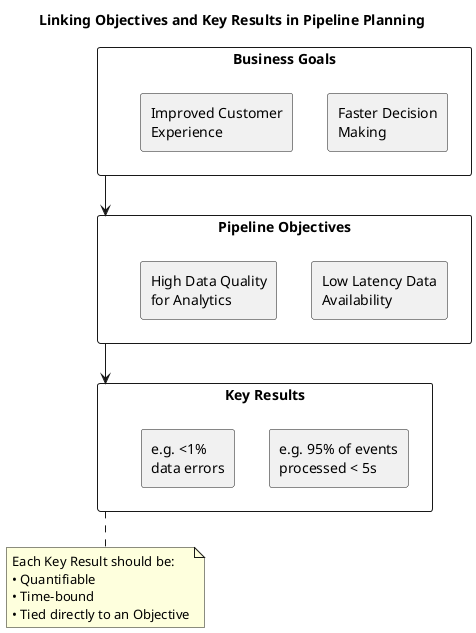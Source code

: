 @startuml
title Linking Objectives and Key Results in Pipeline Planning

skinparam shadowing false

rectangle "Business Goals" as BG {
  rectangle "Faster Decision\nMaking"
  rectangle "Improved Customer\nExperience"
}

rectangle "Pipeline Objectives" as PO {
  rectangle "Low Latency Data\nAvailability"
  rectangle "High Data Quality\nfor Analytics"
}

rectangle "Key Results" as KR {
  rectangle "e.g. 95% of events\nprocessed < 5s"
  rectangle "e.g. <1%\ndata errors"
}

BG -down-> PO
PO -down-> KR

note bottom of KR
  Each Key Result should be:
  • Quantifiable
  • Time-bound
  • Tied directly to an Objective
end note

@enduml
